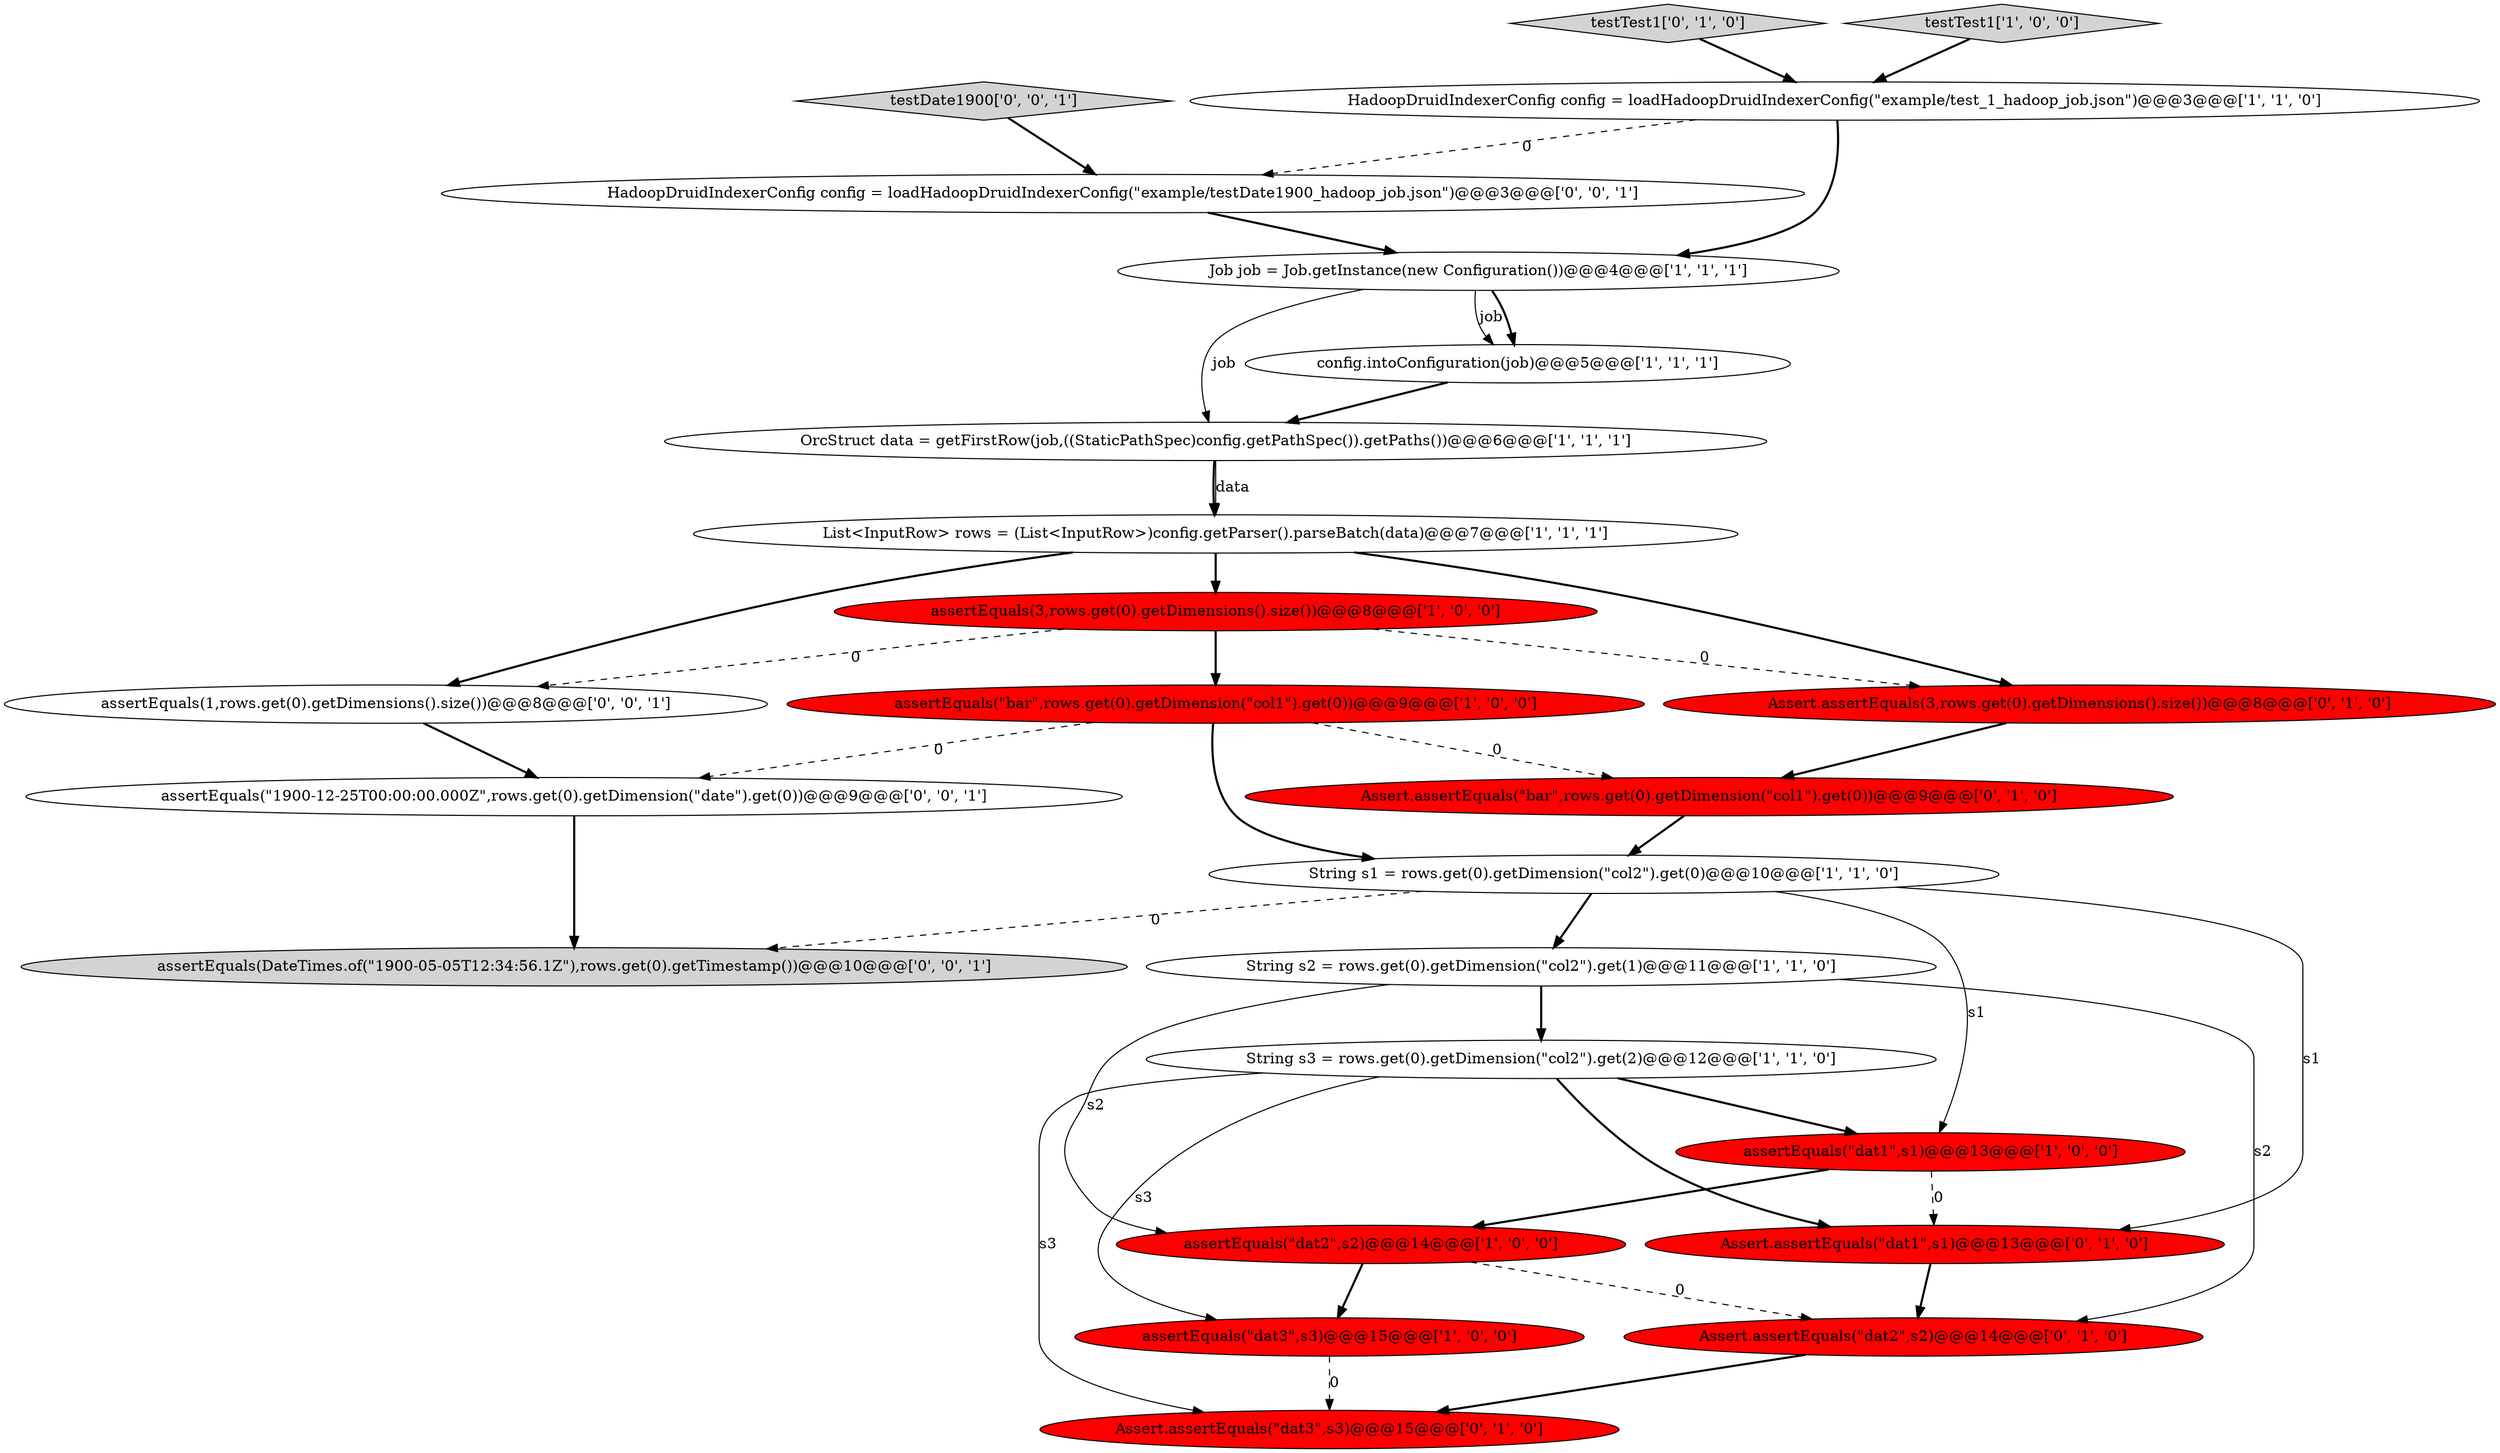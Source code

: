digraph {
0 [style = filled, label = "OrcStruct data = getFirstRow(job,((StaticPathSpec)config.getPathSpec()).getPaths())@@@6@@@['1', '1', '1']", fillcolor = white, shape = ellipse image = "AAA0AAABBB1BBB"];
17 [style = filled, label = "Assert.assertEquals(\"dat1\",s1)@@@13@@@['0', '1', '0']", fillcolor = red, shape = ellipse image = "AAA1AAABBB2BBB"];
23 [style = filled, label = "assertEquals(\"1900-12-25T00:00:00.000Z\",rows.get(0).getDimension(\"date\").get(0))@@@9@@@['0', '0', '1']", fillcolor = white, shape = ellipse image = "AAA0AAABBB3BBB"];
16 [style = filled, label = "Assert.assertEquals(3,rows.get(0).getDimensions().size())@@@8@@@['0', '1', '0']", fillcolor = red, shape = ellipse image = "AAA1AAABBB2BBB"];
19 [style = filled, label = "testTest1['0', '1', '0']", fillcolor = lightgray, shape = diamond image = "AAA0AAABBB2BBB"];
5 [style = filled, label = "assertEquals(\"dat1\",s1)@@@13@@@['1', '0', '0']", fillcolor = red, shape = ellipse image = "AAA1AAABBB1BBB"];
8 [style = filled, label = "String s2 = rows.get(0).getDimension(\"col2\").get(1)@@@11@@@['1', '1', '0']", fillcolor = white, shape = ellipse image = "AAA0AAABBB1BBB"];
14 [style = filled, label = "Assert.assertEquals(\"dat3\",s3)@@@15@@@['0', '1', '0']", fillcolor = red, shape = ellipse image = "AAA1AAABBB2BBB"];
2 [style = filled, label = "Job job = Job.getInstance(new Configuration())@@@4@@@['1', '1', '1']", fillcolor = white, shape = ellipse image = "AAA0AAABBB1BBB"];
18 [style = filled, label = "Assert.assertEquals(\"dat2\",s2)@@@14@@@['0', '1', '0']", fillcolor = red, shape = ellipse image = "AAA1AAABBB2BBB"];
24 [style = filled, label = "HadoopDruidIndexerConfig config = loadHadoopDruidIndexerConfig(\"example/testDate1900_hadoop_job.json\")@@@3@@@['0', '0', '1']", fillcolor = white, shape = ellipse image = "AAA0AAABBB3BBB"];
1 [style = filled, label = "assertEquals(\"bar\",rows.get(0).getDimension(\"col1\").get(0))@@@9@@@['1', '0', '0']", fillcolor = red, shape = ellipse image = "AAA1AAABBB1BBB"];
21 [style = filled, label = "testDate1900['0', '0', '1']", fillcolor = lightgray, shape = diamond image = "AAA0AAABBB3BBB"];
12 [style = filled, label = "assertEquals(\"dat2\",s2)@@@14@@@['1', '0', '0']", fillcolor = red, shape = ellipse image = "AAA1AAABBB1BBB"];
22 [style = filled, label = "assertEquals(DateTimes.of(\"1900-05-05T12:34:56.1Z\"),rows.get(0).getTimestamp())@@@10@@@['0', '0', '1']", fillcolor = lightgray, shape = ellipse image = "AAA0AAABBB3BBB"];
9 [style = filled, label = "String s1 = rows.get(0).getDimension(\"col2\").get(0)@@@10@@@['1', '1', '0']", fillcolor = white, shape = ellipse image = "AAA0AAABBB1BBB"];
13 [style = filled, label = "config.intoConfiguration(job)@@@5@@@['1', '1', '1']", fillcolor = white, shape = ellipse image = "AAA0AAABBB1BBB"];
20 [style = filled, label = "assertEquals(1,rows.get(0).getDimensions().size())@@@8@@@['0', '0', '1']", fillcolor = white, shape = ellipse image = "AAA0AAABBB3BBB"];
3 [style = filled, label = "List<InputRow> rows = (List<InputRow>)config.getParser().parseBatch(data)@@@7@@@['1', '1', '1']", fillcolor = white, shape = ellipse image = "AAA0AAABBB1BBB"];
10 [style = filled, label = "assertEquals(\"dat3\",s3)@@@15@@@['1', '0', '0']", fillcolor = red, shape = ellipse image = "AAA1AAABBB1BBB"];
15 [style = filled, label = "Assert.assertEquals(\"bar\",rows.get(0).getDimension(\"col1\").get(0))@@@9@@@['0', '1', '0']", fillcolor = red, shape = ellipse image = "AAA1AAABBB2BBB"];
4 [style = filled, label = "testTest1['1', '0', '0']", fillcolor = lightgray, shape = diamond image = "AAA0AAABBB1BBB"];
6 [style = filled, label = "HadoopDruidIndexerConfig config = loadHadoopDruidIndexerConfig(\"example/test_1_hadoop_job.json\")@@@3@@@['1', '1', '0']", fillcolor = white, shape = ellipse image = "AAA0AAABBB1BBB"];
11 [style = filled, label = "assertEquals(3,rows.get(0).getDimensions().size())@@@8@@@['1', '0', '0']", fillcolor = red, shape = ellipse image = "AAA1AAABBB1BBB"];
7 [style = filled, label = "String s3 = rows.get(0).getDimension(\"col2\").get(2)@@@12@@@['1', '1', '0']", fillcolor = white, shape = ellipse image = "AAA0AAABBB1BBB"];
0->3 [style = bold, label=""];
8->12 [style = solid, label="s2"];
16->15 [style = bold, label=""];
7->17 [style = bold, label=""];
11->20 [style = dashed, label="0"];
24->2 [style = bold, label=""];
2->0 [style = solid, label="job"];
11->1 [style = bold, label=""];
4->6 [style = bold, label=""];
11->16 [style = dashed, label="0"];
2->13 [style = solid, label="job"];
1->15 [style = dashed, label="0"];
3->11 [style = bold, label=""];
9->22 [style = dashed, label="0"];
21->24 [style = bold, label=""];
3->16 [style = bold, label=""];
9->8 [style = bold, label=""];
19->6 [style = bold, label=""];
0->3 [style = solid, label="data"];
1->9 [style = bold, label=""];
8->7 [style = bold, label=""];
2->13 [style = bold, label=""];
6->2 [style = bold, label=""];
7->5 [style = bold, label=""];
12->10 [style = bold, label=""];
3->20 [style = bold, label=""];
23->22 [style = bold, label=""];
5->17 [style = dashed, label="0"];
20->23 [style = bold, label=""];
5->12 [style = bold, label=""];
15->9 [style = bold, label=""];
8->18 [style = solid, label="s2"];
6->24 [style = dashed, label="0"];
12->18 [style = dashed, label="0"];
9->17 [style = solid, label="s1"];
7->10 [style = solid, label="s3"];
1->23 [style = dashed, label="0"];
18->14 [style = bold, label=""];
9->5 [style = solid, label="s1"];
7->14 [style = solid, label="s3"];
17->18 [style = bold, label=""];
10->14 [style = dashed, label="0"];
13->0 [style = bold, label=""];
}
